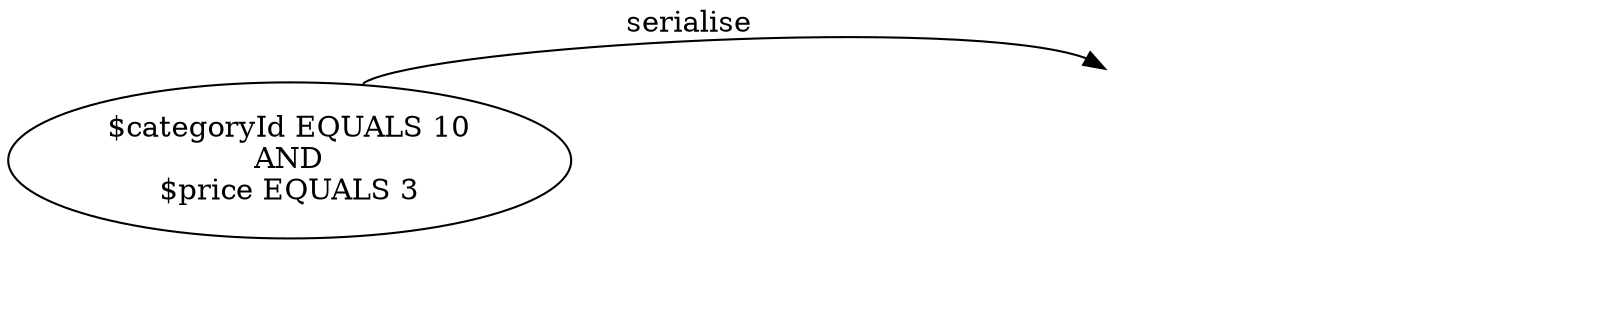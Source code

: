 digraph {
    rankdir=LR
    splines=true

    rule[label="$categoryId EQUALS 10\nAND\n$price EQUALS 3"]
    json[label="{ \"AND\": [\l  { \"EQUALS\": [\"categoryId\", 10] },\l  { \"EQUALS\": [\"price\", 3] }\l]}\l" style="invis"]

    rule:ne -> json:nw[label="serialise"]
    json:sw -> rule:se[label="deserialise" style="invis"]
}
